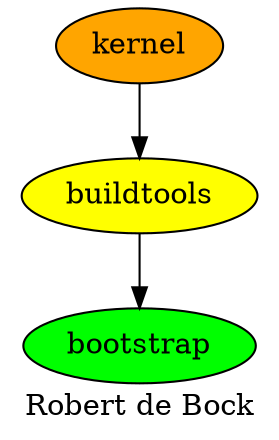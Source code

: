 digraph PhiloDilemma {
  label = "Robert de Bock" ;
  overlap=false
  {
    bootstrap [fillcolor=green style=filled]
    buildtools [fillcolor=yellow style=filled]
    kernel [fillcolor=orange style=filled]
  }
  kernel -> buildtools
  buildtools -> bootstrap
}
